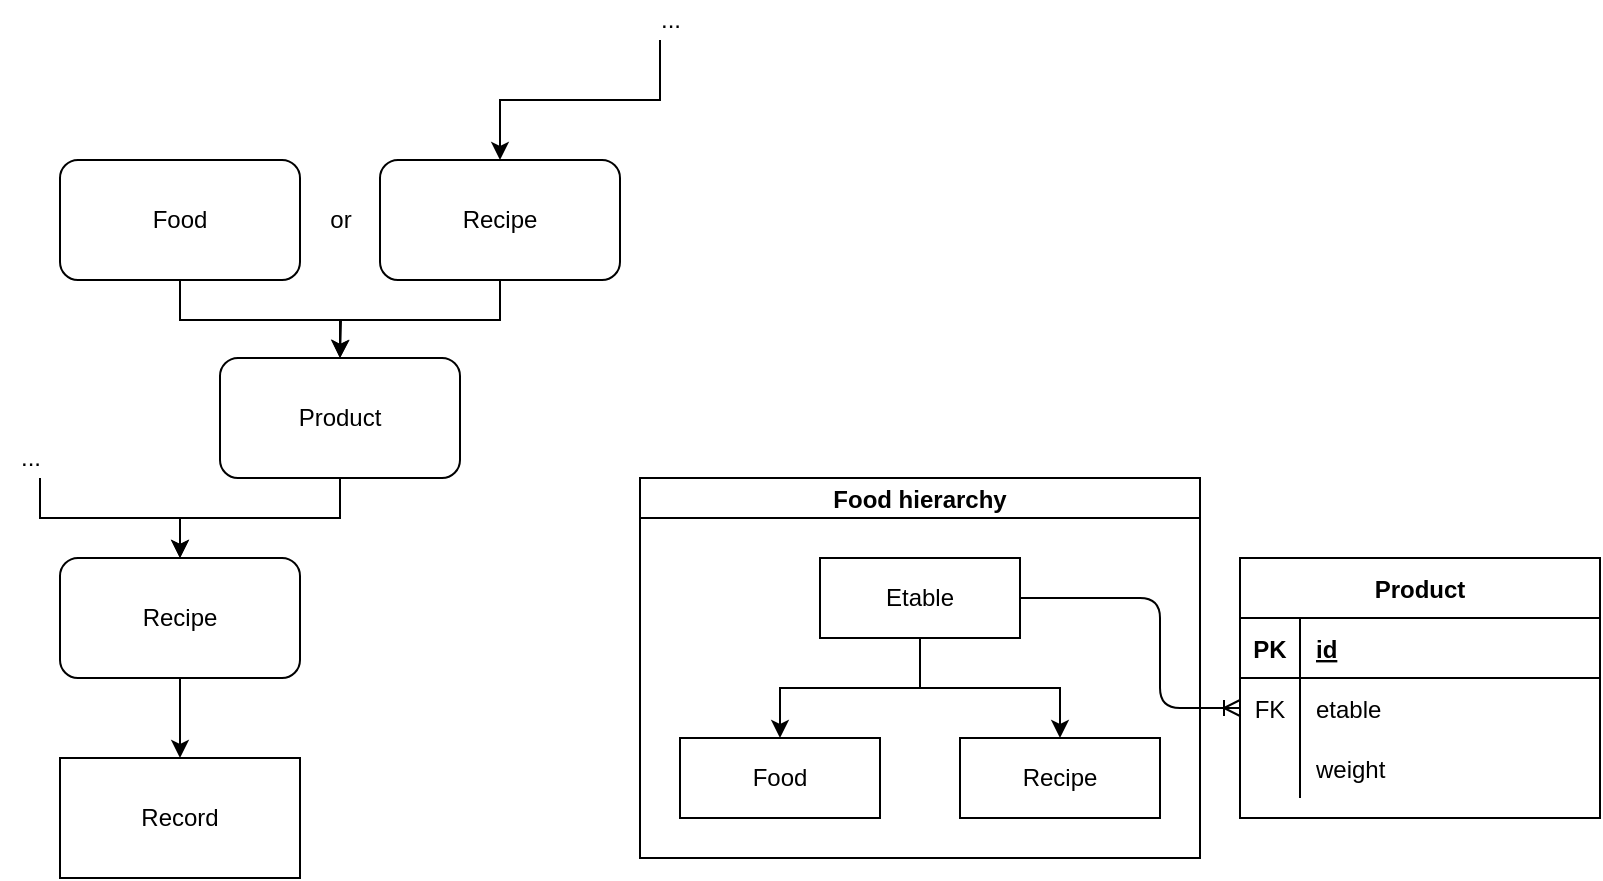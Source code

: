 <mxfile>
    <diagram id="zJE6PyteNtf4ZeMLfM69" name="Page-1">
        <mxGraphModel dx="891" dy="615" grid="1" gridSize="10" guides="1" tooltips="1" connect="1" arrows="1" fold="1" page="1" pageScale="1" pageWidth="827" pageHeight="1169" math="0" shadow="0">
            <root>
                <mxCell id="0"/>
                <mxCell id="1" parent="0"/>
                <mxCell id="9" style="edgeStyle=orthogonalEdgeStyle;rounded=0;orthogonalLoop=1;jettySize=auto;html=1;exitX=0.5;exitY=1;exitDx=0;exitDy=0;entryX=0.5;entryY=0;entryDx=0;entryDy=0;" edge="1" parent="1" source="2" target="8">
                    <mxGeometry relative="1" as="geometry"/>
                </mxCell>
                <mxCell id="2" value="Recipe" style="rounded=1;whiteSpace=wrap;html=1;" vertex="1" parent="1">
                    <mxGeometry x="30" y="279" width="120" height="60" as="geometry"/>
                </mxCell>
                <mxCell id="5" style="edgeStyle=orthogonalEdgeStyle;rounded=0;orthogonalLoop=1;jettySize=auto;html=1;exitX=0.5;exitY=1;exitDx=0;exitDy=0;entryX=0.5;entryY=0;entryDx=0;entryDy=0;" edge="1" parent="1" source="3" target="2">
                    <mxGeometry relative="1" as="geometry"/>
                </mxCell>
                <mxCell id="3" value="Product" style="rounded=1;whiteSpace=wrap;html=1;" vertex="1" parent="1">
                    <mxGeometry x="110" y="179" width="120" height="60" as="geometry"/>
                </mxCell>
                <mxCell id="6" style="edgeStyle=orthogonalEdgeStyle;rounded=0;orthogonalLoop=1;jettySize=auto;html=1;entryX=0.5;entryY=0;entryDx=0;entryDy=0;" edge="1" parent="1" target="2">
                    <mxGeometry relative="1" as="geometry">
                        <mxPoint x="20" y="239" as="sourcePoint"/>
                        <mxPoint x="-90" y="279" as="targetPoint"/>
                        <Array as="points">
                            <mxPoint x="20" y="239"/>
                            <mxPoint x="20" y="259"/>
                            <mxPoint x="90" y="259"/>
                        </Array>
                    </mxGeometry>
                </mxCell>
                <mxCell id="7" value="..." style="text;html=1;align=center;verticalAlign=middle;resizable=0;points=[];autosize=1;strokeColor=none;" vertex="1" parent="1">
                    <mxGeometry y="219" width="30" height="20" as="geometry"/>
                </mxCell>
                <mxCell id="8" value="Record" style="rounded=0;whiteSpace=wrap;html=1;" vertex="1" parent="1">
                    <mxGeometry x="30" y="379" width="120" height="60" as="geometry"/>
                </mxCell>
                <mxCell id="16" style="edgeStyle=orthogonalEdgeStyle;rounded=0;orthogonalLoop=1;jettySize=auto;html=1;exitX=0.5;exitY=1;exitDx=0;exitDy=0;entryX=0.5;entryY=0;entryDx=0;entryDy=0;" edge="1" parent="1" source="12" target="3">
                    <mxGeometry relative="1" as="geometry"/>
                </mxCell>
                <mxCell id="12" value="Food" style="rounded=1;whiteSpace=wrap;html=1;" vertex="1" parent="1">
                    <mxGeometry x="30" y="80" width="120" height="60" as="geometry"/>
                </mxCell>
                <mxCell id="17" style="edgeStyle=orthogonalEdgeStyle;rounded=0;orthogonalLoop=1;jettySize=auto;html=1;exitX=0.5;exitY=1;exitDx=0;exitDy=0;" edge="1" parent="1" source="13">
                    <mxGeometry relative="1" as="geometry">
                        <mxPoint x="170" y="179" as="targetPoint"/>
                    </mxGeometry>
                </mxCell>
                <mxCell id="13" value="Recipe" style="rounded=1;whiteSpace=wrap;html=1;" vertex="1" parent="1">
                    <mxGeometry x="190" y="80" width="120" height="60" as="geometry"/>
                </mxCell>
                <mxCell id="18" value="or" style="text;html=1;align=center;verticalAlign=middle;resizable=0;points=[];autosize=1;strokeColor=none;" vertex="1" parent="1">
                    <mxGeometry x="155" y="100" width="30" height="20" as="geometry"/>
                </mxCell>
                <mxCell id="19" style="edgeStyle=orthogonalEdgeStyle;rounded=0;orthogonalLoop=1;jettySize=auto;html=1;exitX=0.5;exitY=1;exitDx=0;exitDy=0;" edge="1" parent="1">
                    <mxGeometry relative="1" as="geometry">
                        <mxPoint x="330" y="20" as="sourcePoint"/>
                        <mxPoint x="250" y="80" as="targetPoint"/>
                        <Array as="points">
                            <mxPoint x="330" y="50"/>
                            <mxPoint x="250" y="50"/>
                        </Array>
                    </mxGeometry>
                </mxCell>
                <mxCell id="20" value="..." style="text;html=1;align=center;verticalAlign=middle;resizable=0;points=[];autosize=1;strokeColor=none;" vertex="1" parent="1">
                    <mxGeometry x="320" width="30" height="20" as="geometry"/>
                </mxCell>
                <mxCell id="67" value="Food hierarchy" style="swimlane;startSize=20;horizontal=1;childLayout=treeLayout;horizontalTree=0;resizable=0;containerType=tree;" vertex="1" parent="1">
                    <mxGeometry x="320" y="239" width="280" height="190" as="geometry">
                        <mxRectangle x="40" y="640" width="120" height="20" as="alternateBounds"/>
                    </mxGeometry>
                </mxCell>
                <mxCell id="68" value="Etable" style="whiteSpace=wrap;html=1;" vertex="1" parent="67">
                    <mxGeometry x="90" y="40" width="100" height="40" as="geometry"/>
                </mxCell>
                <mxCell id="69" value="Food" style="whiteSpace=wrap;html=1;" vertex="1" parent="67">
                    <mxGeometry x="20" y="130" width="100" height="40" as="geometry"/>
                </mxCell>
                <mxCell id="70" value="" style="edgeStyle=elbowEdgeStyle;elbow=vertical;html=1;rounded=0;" edge="1" parent="67" source="68" target="69">
                    <mxGeometry relative="1" as="geometry"/>
                </mxCell>
                <mxCell id="71" value="Recipe" style="whiteSpace=wrap;html=1;" vertex="1" parent="67">
                    <mxGeometry x="160" y="130" width="100" height="40" as="geometry"/>
                </mxCell>
                <mxCell id="72" value="" style="edgeStyle=elbowEdgeStyle;elbow=vertical;html=1;rounded=0;" edge="1" parent="67" source="68" target="71">
                    <mxGeometry relative="1" as="geometry"/>
                </mxCell>
                <mxCell id="73" value="Product" style="shape=table;startSize=30;container=1;collapsible=1;childLayout=tableLayout;fixedRows=1;rowLines=0;fontStyle=1;align=center;resizeLast=1;" vertex="1" parent="1">
                    <mxGeometry x="620" y="279" width="180" height="130" as="geometry"/>
                </mxCell>
                <mxCell id="74" value="" style="shape=partialRectangle;collapsible=0;dropTarget=0;pointerEvents=0;fillColor=none;top=0;left=0;bottom=1;right=0;points=[[0,0.5],[1,0.5]];portConstraint=eastwest;" vertex="1" parent="73">
                    <mxGeometry y="30" width="180" height="30" as="geometry"/>
                </mxCell>
                <mxCell id="75" value="PK" style="shape=partialRectangle;connectable=0;fillColor=none;top=0;left=0;bottom=0;right=0;fontStyle=1;overflow=hidden;" vertex="1" parent="74">
                    <mxGeometry width="30" height="30" as="geometry"/>
                </mxCell>
                <mxCell id="76" value="id" style="shape=partialRectangle;connectable=0;fillColor=none;top=0;left=0;bottom=0;right=0;align=left;spacingLeft=6;fontStyle=5;overflow=hidden;" vertex="1" parent="74">
                    <mxGeometry x="30" width="150" height="30" as="geometry"/>
                </mxCell>
                <mxCell id="77" value="" style="shape=partialRectangle;collapsible=0;dropTarget=0;pointerEvents=0;fillColor=none;top=0;left=0;bottom=0;right=0;points=[[0,0.5],[1,0.5]];portConstraint=eastwest;" vertex="1" parent="73">
                    <mxGeometry y="60" width="180" height="30" as="geometry"/>
                </mxCell>
                <mxCell id="78" value="FK" style="shape=partialRectangle;connectable=0;fillColor=none;top=0;left=0;bottom=0;right=0;editable=1;overflow=hidden;" vertex="1" parent="77">
                    <mxGeometry width="30" height="30" as="geometry"/>
                </mxCell>
                <mxCell id="79" value="etable" style="shape=partialRectangle;connectable=0;fillColor=none;top=0;left=0;bottom=0;right=0;align=left;spacingLeft=6;overflow=hidden;" vertex="1" parent="77">
                    <mxGeometry x="30" width="150" height="30" as="geometry"/>
                </mxCell>
                <mxCell id="87" value="" style="shape=partialRectangle;collapsible=0;dropTarget=0;pointerEvents=0;fillColor=none;top=0;left=0;bottom=0;right=0;points=[[0,0.5],[1,0.5]];portConstraint=eastwest;" vertex="1" parent="73">
                    <mxGeometry y="90" width="180" height="30" as="geometry"/>
                </mxCell>
                <mxCell id="88" value="" style="shape=partialRectangle;connectable=0;fillColor=none;top=0;left=0;bottom=0;right=0;editable=1;overflow=hidden;" vertex="1" parent="87">
                    <mxGeometry width="30" height="30" as="geometry"/>
                </mxCell>
                <mxCell id="89" value="weight" style="shape=partialRectangle;connectable=0;fillColor=none;top=0;left=0;bottom=0;right=0;align=left;spacingLeft=6;overflow=hidden;" vertex="1" parent="87">
                    <mxGeometry x="30" width="150" height="30" as="geometry"/>
                </mxCell>
                <mxCell id="86" value="" style="edgeStyle=orthogonalEdgeStyle;fontSize=12;html=1;endArrow=ERoneToMany;entryX=0;entryY=0.5;entryDx=0;entryDy=0;exitX=1;exitY=0.5;exitDx=0;exitDy=0;" edge="1" parent="1" source="68" target="77">
                    <mxGeometry width="100" height="100" relative="1" as="geometry">
                        <mxPoint x="650" y="489" as="sourcePoint"/>
                        <mxPoint x="750" y="389" as="targetPoint"/>
                        <Array as="points">
                            <mxPoint x="580" y="299"/>
                            <mxPoint x="580" y="354"/>
                        </Array>
                    </mxGeometry>
                </mxCell>
            </root>
        </mxGraphModel>
    </diagram>
</mxfile>